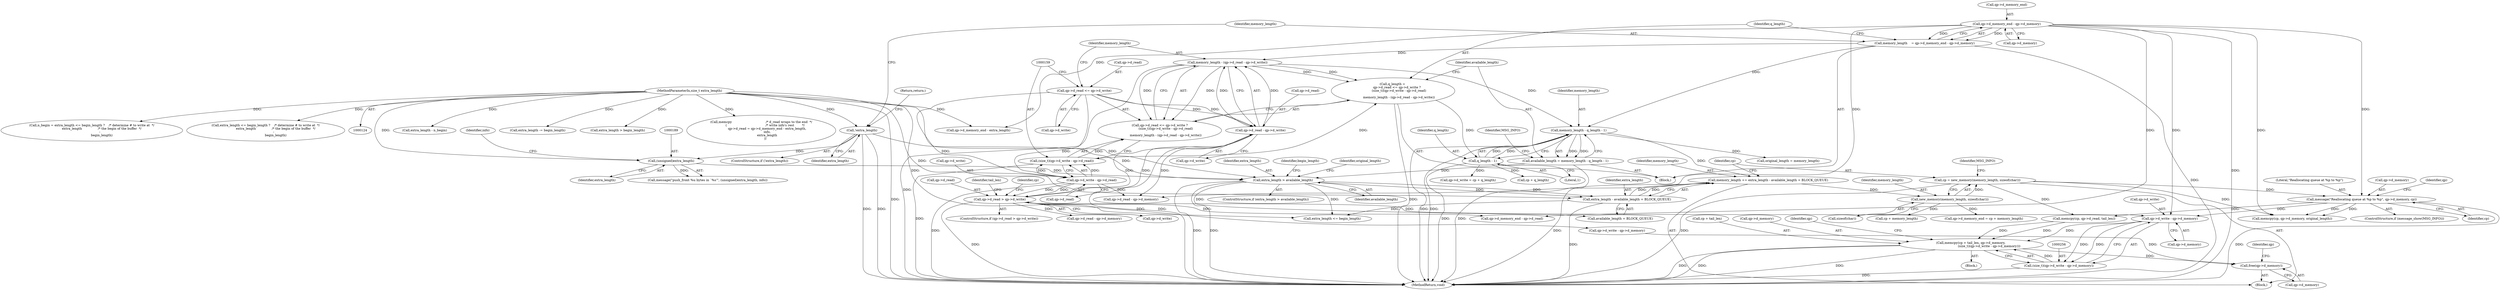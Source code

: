 digraph "0_yodl_fd85f8c94182558ff1480d06a236d6fb927979a3@API" {
"1000257" [label="(Call,qp->d_write - qp->d_memory)"];
"1000224" [label="(Call,qp->d_read > qp->d_write)"];
"1000160" [label="(Call,qp->d_write - qp->d_read)"];
"1000151" [label="(Call,qp->d_read <= qp->d_write)"];
"1000169" [label="(Call,qp->d_read - qp->d_write)"];
"1000217" [label="(Call,message(\"Reallocating queue at %p to %p\", qp->d_memory, cp))"];
"1000141" [label="(Call,qp->d_memory_end - qp->d_memory)"];
"1000208" [label="(Call,cp = new_memory(memory_length, sizeof(char)))"];
"1000210" [label="(Call,new_memory(memory_length, sizeof(char)))"];
"1000201" [label="(Call,memory_length += extra_length - available_length + BLOCK_QUEUE)"];
"1000203" [label="(Call,extra_length - available_length + BLOCK_QUEUE)"];
"1000193" [label="(Call,extra_length > available_length)"];
"1000188" [label="(Call,(unsigned)extra_length)"];
"1000136" [label="(Call,!extra_length)"];
"1000126" [label="(MethodParameterIn,size_t extra_length)"];
"1000176" [label="(Call,available_length = memory_length - q_length - 1)"];
"1000178" [label="(Call,memory_length - q_length - 1)"];
"1000167" [label="(Call,memory_length - (qp->d_read - qp->d_write))"];
"1000139" [label="(Call,memory_length    = qp->d_memory_end - qp->d_memory)"];
"1000180" [label="(Call,q_length - 1)"];
"1000148" [label="(Call,q_length = \n        qp->d_read <= qp->d_write ?\n            (size_t)(qp->d_write - qp->d_read)\n        :\n            memory_length - (qp->d_read - qp->d_write))"];
"1000158" [label="(Call,(size_t)(qp->d_write - qp->d_read))"];
"1000248" [label="(Call,memcpy(cp + tail_len, qp->d_memory, \n                                    (size_t)(qp->d_write - qp->d_memory)))"];
"1000310" [label="(Call,free(qp->d_memory))"];
"1000255" [label="(Call,(size_t)(qp->d_write - qp->d_memory))"];
"1000195" [label="(Identifier,available_length)"];
"1000204" [label="(Identifier,extra_length)"];
"1000225" [label="(Call,qp->d_read)"];
"1000178" [label="(Call,memory_length - q_length - 1)"];
"1000234" [label="(Identifier,tail_len)"];
"1000268" [label="(Call,cp + q_length)"];
"1000180" [label="(Call,q_length - 1)"];
"1000196" [label="(Block,)"];
"1000248" [label="(Call,memcpy(cp + tail_len, qp->d_memory, \n                                    (size_t)(qp->d_write - qp->d_memory)))"];
"1000314" [label="(Call,qp->d_memory_end = cp + memory_length)"];
"1000351" [label="(Call,extra_length - n_begin)"];
"1000219" [label="(Call,qp->d_memory)"];
"1000242" [label="(Call,memcpy(cp, qp->d_read, tail_len))"];
"1000194" [label="(Identifier,extra_length)"];
"1000198" [label="(Call,original_length = memory_length)"];
"1000176" [label="(Call,available_length = memory_length - q_length - 1)"];
"1000137" [label="(Identifier,extra_length)"];
"1000150" [label="(Call,qp->d_read <= qp->d_write ?\n            (size_t)(qp->d_write - qp->d_read)\n        :\n            memory_length - (qp->d_read - qp->d_write))"];
"1000212" [label="(Call,sizeof(char))"];
"1000188" [label="(Call,(unsigned)extra_length)"];
"1000181" [label="(Identifier,q_length)"];
"1000311" [label="(Call,qp->d_memory)"];
"1000226" [label="(Identifier,qp)"];
"1000224" [label="(Call,qp->d_read > qp->d_write)"];
"1000182" [label="(Literal,1)"];
"1000152" [label="(Call,qp->d_read)"];
"1000368" [label="(Call,qp->d_memory_end - extra_length)"];
"1000316" [label="(Identifier,qp)"];
"1000222" [label="(Identifier,cp)"];
"1000279" [label="(Identifier,cp)"];
"1000193" [label="(Call,extra_length > available_length)"];
"1000126" [label="(MethodParameterIn,size_t extra_length)"];
"1000151" [label="(Call,qp->d_read <= qp->d_write)"];
"1000216" [label="(Identifier,MSG_INFO)"];
"1000360" [label="(Call,extra_length -= begin_length)"];
"1000148" [label="(Call,q_length = \n        qp->d_read <= qp->d_write ?\n            (size_t)(qp->d_write - qp->d_read)\n        :\n            memory_length - (qp->d_read - qp->d_write))"];
"1000145" [label="(Call,qp->d_memory)"];
"1000177" [label="(Identifier,available_length)"];
"1000168" [label="(Identifier,memory_length)"];
"1000375" [label="(MethodReturn,void)"];
"1000161" [label="(Call,qp->d_write)"];
"1000356" [label="(Call,extra_length > begin_length)"];
"1000149" [label="(Identifier,q_length)"];
"1000139" [label="(Call,memory_length    = qp->d_memory_end - qp->d_memory)"];
"1000338" [label="(Call,extra_length <= begin_length)"];
"1000155" [label="(Call,qp->d_write)"];
"1000203" [label="(Call,extra_length - available_length + BLOCK_QUEUE)"];
"1000328" [label="(Call,qp->d_read - qp->d_memory)"];
"1000191" [label="(Identifier,info)"];
"1000327" [label="(Identifier,begin_length)"];
"1000192" [label="(ControlStructure,if (extra_length > available_length))"];
"1000278" [label="(Call,memcpy(cp, qp->d_memory, original_length))"];
"1000318" [label="(Call,cp + memory_length)"];
"1000228" [label="(Call,qp->d_write)"];
"1000158" [label="(Call,(size_t)(qp->d_write - qp->d_read))"];
"1000363" [label="(Call,memcpy                                  /* d_read wraps to the end  */\n        (                                       /* write info's rest        */\n            qp->d_read = qp->d_memory_end - extra_length,\n            info,\n            extra_length\n        ))"];
"1000335" [label="(Call,n_begin = extra_length <= begin_length ?    /* determine # to write at  */\n                    extra_length                /* the begin of the buffer  */\n                :\n                    begin_length)"];
"1000218" [label="(Literal,\"Reallocating queue at %p to %p\")"];
"1000164" [label="(Call,qp->d_read)"];
"1000140" [label="(Identifier,memory_length)"];
"1000266" [label="(Identifier,qp)"];
"1000235" [label="(Call,qp->d_memory_end - qp->d_read)"];
"1000135" [label="(ControlStructure,if (!extra_length))"];
"1000209" [label="(Identifier,cp)"];
"1000261" [label="(Call,qp->d_memory)"];
"1000214" [label="(ControlStructure,if (message_show(MSG_INFO)))"];
"1000136" [label="(Call,!extra_length)"];
"1000249" [label="(Call,cp + tail_len)"];
"1000264" [label="(Call,qp->d_write = cp + q_length)"];
"1000170" [label="(Call,qp->d_read)"];
"1000186" [label="(Call,message(\"push_front %u bytes in `%s'\", (unsigned)extra_length, info))"];
"1000128" [label="(Block,)"];
"1000190" [label="(Identifier,extra_length)"];
"1000258" [label="(Call,qp->d_write)"];
"1000160" [label="(Call,qp->d_write - qp->d_read)"];
"1000138" [label="(Return,return;)"];
"1000223" [label="(ControlStructure,if (qp->d_read > qp->d_write))"];
"1000208" [label="(Call,cp = new_memory(memory_length, sizeof(char)))"];
"1000185" [label="(Identifier,MSG_INFO)"];
"1000211" [label="(Identifier,memory_length)"];
"1000179" [label="(Identifier,memory_length)"];
"1000290" [label="(Call,qp->d_read - qp->d_memory)"];
"1000255" [label="(Call,(size_t)(qp->d_write - qp->d_memory))"];
"1000231" [label="(Block,)"];
"1000201" [label="(Call,memory_length += extra_length - available_length + BLOCK_QUEUE)"];
"1000310" [label="(Call,free(qp->d_memory))"];
"1000303" [label="(Call,qp->d_write - qp->d_memory)"];
"1000202" [label="(Identifier,memory_length)"];
"1000169" [label="(Call,qp->d_read - qp->d_write)"];
"1000199" [label="(Identifier,original_length)"];
"1000205" [label="(Call,available_length + BLOCK_QUEUE)"];
"1000337" [label="(Call,extra_length <= begin_length ?    /* determine # to write at  */\n                    extra_length                /* the begin of the buffer  */\n                :\n                    begin_length)"];
"1000210" [label="(Call,new_memory(memory_length, sizeof(char)))"];
"1000142" [label="(Call,qp->d_memory_end)"];
"1000217" [label="(Call,message(\"Reallocating queue at %p to %p\", qp->d_memory, cp))"];
"1000252" [label="(Call,qp->d_memory)"];
"1000141" [label="(Call,qp->d_memory_end - qp->d_memory)"];
"1000257" [label="(Call,qp->d_write - qp->d_memory)"];
"1000173" [label="(Call,qp->d_write)"];
"1000167" [label="(Call,memory_length - (qp->d_read - qp->d_write))"];
"1000257" -> "1000255"  [label="AST: "];
"1000257" -> "1000261"  [label="CFG: "];
"1000258" -> "1000257"  [label="AST: "];
"1000261" -> "1000257"  [label="AST: "];
"1000255" -> "1000257"  [label="CFG: "];
"1000257" -> "1000248"  [label="DDG: "];
"1000257" -> "1000255"  [label="DDG: "];
"1000257" -> "1000255"  [label="DDG: "];
"1000224" -> "1000257"  [label="DDG: "];
"1000217" -> "1000257"  [label="DDG: "];
"1000141" -> "1000257"  [label="DDG: "];
"1000224" -> "1000223"  [label="AST: "];
"1000224" -> "1000228"  [label="CFG: "];
"1000225" -> "1000224"  [label="AST: "];
"1000228" -> "1000224"  [label="AST: "];
"1000234" -> "1000224"  [label="CFG: "];
"1000279" -> "1000224"  [label="CFG: "];
"1000224" -> "1000375"  [label="DDG: "];
"1000160" -> "1000224"  [label="DDG: "];
"1000160" -> "1000224"  [label="DDG: "];
"1000169" -> "1000224"  [label="DDG: "];
"1000169" -> "1000224"  [label="DDG: "];
"1000224" -> "1000235"  [label="DDG: "];
"1000224" -> "1000290"  [label="DDG: "];
"1000224" -> "1000303"  [label="DDG: "];
"1000160" -> "1000158"  [label="AST: "];
"1000160" -> "1000164"  [label="CFG: "];
"1000161" -> "1000160"  [label="AST: "];
"1000164" -> "1000160"  [label="AST: "];
"1000158" -> "1000160"  [label="CFG: "];
"1000160" -> "1000375"  [label="DDG: "];
"1000160" -> "1000158"  [label="DDG: "];
"1000160" -> "1000158"  [label="DDG: "];
"1000151" -> "1000160"  [label="DDG: "];
"1000151" -> "1000160"  [label="DDG: "];
"1000160" -> "1000328"  [label="DDG: "];
"1000151" -> "1000150"  [label="AST: "];
"1000151" -> "1000155"  [label="CFG: "];
"1000152" -> "1000151"  [label="AST: "];
"1000155" -> "1000151"  [label="AST: "];
"1000159" -> "1000151"  [label="CFG: "];
"1000168" -> "1000151"  [label="CFG: "];
"1000151" -> "1000169"  [label="DDG: "];
"1000151" -> "1000169"  [label="DDG: "];
"1000169" -> "1000167"  [label="AST: "];
"1000169" -> "1000173"  [label="CFG: "];
"1000170" -> "1000169"  [label="AST: "];
"1000173" -> "1000169"  [label="AST: "];
"1000167" -> "1000169"  [label="CFG: "];
"1000169" -> "1000375"  [label="DDG: "];
"1000169" -> "1000167"  [label="DDG: "];
"1000169" -> "1000167"  [label="DDG: "];
"1000169" -> "1000328"  [label="DDG: "];
"1000217" -> "1000214"  [label="AST: "];
"1000217" -> "1000222"  [label="CFG: "];
"1000218" -> "1000217"  [label="AST: "];
"1000219" -> "1000217"  [label="AST: "];
"1000222" -> "1000217"  [label="AST: "];
"1000226" -> "1000217"  [label="CFG: "];
"1000217" -> "1000375"  [label="DDG: "];
"1000141" -> "1000217"  [label="DDG: "];
"1000208" -> "1000217"  [label="DDG: "];
"1000217" -> "1000242"  [label="DDG: "];
"1000217" -> "1000278"  [label="DDG: "];
"1000217" -> "1000278"  [label="DDG: "];
"1000141" -> "1000139"  [label="AST: "];
"1000141" -> "1000145"  [label="CFG: "];
"1000142" -> "1000141"  [label="AST: "];
"1000145" -> "1000141"  [label="AST: "];
"1000139" -> "1000141"  [label="CFG: "];
"1000141" -> "1000375"  [label="DDG: "];
"1000141" -> "1000139"  [label="DDG: "];
"1000141" -> "1000139"  [label="DDG: "];
"1000141" -> "1000235"  [label="DDG: "];
"1000141" -> "1000278"  [label="DDG: "];
"1000141" -> "1000328"  [label="DDG: "];
"1000141" -> "1000368"  [label="DDG: "];
"1000208" -> "1000196"  [label="AST: "];
"1000208" -> "1000210"  [label="CFG: "];
"1000209" -> "1000208"  [label="AST: "];
"1000210" -> "1000208"  [label="AST: "];
"1000216" -> "1000208"  [label="CFG: "];
"1000208" -> "1000375"  [label="DDG: "];
"1000210" -> "1000208"  [label="DDG: "];
"1000208" -> "1000242"  [label="DDG: "];
"1000208" -> "1000278"  [label="DDG: "];
"1000210" -> "1000212"  [label="CFG: "];
"1000211" -> "1000210"  [label="AST: "];
"1000212" -> "1000210"  [label="AST: "];
"1000201" -> "1000210"  [label="DDG: "];
"1000210" -> "1000314"  [label="DDG: "];
"1000210" -> "1000318"  [label="DDG: "];
"1000201" -> "1000196"  [label="AST: "];
"1000201" -> "1000203"  [label="CFG: "];
"1000202" -> "1000201"  [label="AST: "];
"1000203" -> "1000201"  [label="AST: "];
"1000209" -> "1000201"  [label="CFG: "];
"1000201" -> "1000375"  [label="DDG: "];
"1000203" -> "1000201"  [label="DDG: "];
"1000203" -> "1000201"  [label="DDG: "];
"1000178" -> "1000201"  [label="DDG: "];
"1000203" -> "1000205"  [label="CFG: "];
"1000204" -> "1000203"  [label="AST: "];
"1000205" -> "1000203"  [label="AST: "];
"1000203" -> "1000375"  [label="DDG: "];
"1000193" -> "1000203"  [label="DDG: "];
"1000193" -> "1000203"  [label="DDG: "];
"1000126" -> "1000203"  [label="DDG: "];
"1000203" -> "1000338"  [label="DDG: "];
"1000193" -> "1000192"  [label="AST: "];
"1000193" -> "1000195"  [label="CFG: "];
"1000194" -> "1000193"  [label="AST: "];
"1000195" -> "1000193"  [label="AST: "];
"1000199" -> "1000193"  [label="CFG: "];
"1000327" -> "1000193"  [label="CFG: "];
"1000193" -> "1000375"  [label="DDG: "];
"1000193" -> "1000375"  [label="DDG: "];
"1000188" -> "1000193"  [label="DDG: "];
"1000136" -> "1000193"  [label="DDG: "];
"1000126" -> "1000193"  [label="DDG: "];
"1000176" -> "1000193"  [label="DDG: "];
"1000193" -> "1000205"  [label="DDG: "];
"1000193" -> "1000338"  [label="DDG: "];
"1000188" -> "1000186"  [label="AST: "];
"1000188" -> "1000190"  [label="CFG: "];
"1000189" -> "1000188"  [label="AST: "];
"1000190" -> "1000188"  [label="AST: "];
"1000191" -> "1000188"  [label="CFG: "];
"1000188" -> "1000186"  [label="DDG: "];
"1000136" -> "1000188"  [label="DDG: "];
"1000126" -> "1000188"  [label="DDG: "];
"1000136" -> "1000135"  [label="AST: "];
"1000136" -> "1000137"  [label="CFG: "];
"1000137" -> "1000136"  [label="AST: "];
"1000138" -> "1000136"  [label="CFG: "];
"1000140" -> "1000136"  [label="CFG: "];
"1000136" -> "1000375"  [label="DDG: "];
"1000136" -> "1000375"  [label="DDG: "];
"1000126" -> "1000136"  [label="DDG: "];
"1000126" -> "1000124"  [label="AST: "];
"1000126" -> "1000375"  [label="DDG: "];
"1000126" -> "1000335"  [label="DDG: "];
"1000126" -> "1000338"  [label="DDG: "];
"1000126" -> "1000337"  [label="DDG: "];
"1000126" -> "1000351"  [label="DDG: "];
"1000126" -> "1000356"  [label="DDG: "];
"1000126" -> "1000360"  [label="DDG: "];
"1000126" -> "1000368"  [label="DDG: "];
"1000126" -> "1000363"  [label="DDG: "];
"1000176" -> "1000128"  [label="AST: "];
"1000176" -> "1000178"  [label="CFG: "];
"1000177" -> "1000176"  [label="AST: "];
"1000178" -> "1000176"  [label="AST: "];
"1000185" -> "1000176"  [label="CFG: "];
"1000176" -> "1000375"  [label="DDG: "];
"1000178" -> "1000176"  [label="DDG: "];
"1000178" -> "1000176"  [label="DDG: "];
"1000178" -> "1000180"  [label="CFG: "];
"1000179" -> "1000178"  [label="AST: "];
"1000180" -> "1000178"  [label="AST: "];
"1000178" -> "1000375"  [label="DDG: "];
"1000178" -> "1000375"  [label="DDG: "];
"1000167" -> "1000178"  [label="DDG: "];
"1000139" -> "1000178"  [label="DDG: "];
"1000180" -> "1000178"  [label="DDG: "];
"1000180" -> "1000178"  [label="DDG: "];
"1000178" -> "1000198"  [label="DDG: "];
"1000167" -> "1000150"  [label="AST: "];
"1000168" -> "1000167"  [label="AST: "];
"1000150" -> "1000167"  [label="CFG: "];
"1000167" -> "1000375"  [label="DDG: "];
"1000167" -> "1000148"  [label="DDG: "];
"1000167" -> "1000148"  [label="DDG: "];
"1000167" -> "1000150"  [label="DDG: "];
"1000167" -> "1000150"  [label="DDG: "];
"1000139" -> "1000167"  [label="DDG: "];
"1000139" -> "1000128"  [label="AST: "];
"1000140" -> "1000139"  [label="AST: "];
"1000149" -> "1000139"  [label="CFG: "];
"1000139" -> "1000375"  [label="DDG: "];
"1000180" -> "1000182"  [label="CFG: "];
"1000181" -> "1000180"  [label="AST: "];
"1000182" -> "1000180"  [label="AST: "];
"1000180" -> "1000375"  [label="DDG: "];
"1000148" -> "1000180"  [label="DDG: "];
"1000180" -> "1000264"  [label="DDG: "];
"1000180" -> "1000268"  [label="DDG: "];
"1000148" -> "1000128"  [label="AST: "];
"1000148" -> "1000150"  [label="CFG: "];
"1000149" -> "1000148"  [label="AST: "];
"1000150" -> "1000148"  [label="AST: "];
"1000177" -> "1000148"  [label="CFG: "];
"1000148" -> "1000375"  [label="DDG: "];
"1000158" -> "1000148"  [label="DDG: "];
"1000158" -> "1000150"  [label="AST: "];
"1000159" -> "1000158"  [label="AST: "];
"1000150" -> "1000158"  [label="CFG: "];
"1000158" -> "1000375"  [label="DDG: "];
"1000158" -> "1000150"  [label="DDG: "];
"1000248" -> "1000231"  [label="AST: "];
"1000248" -> "1000255"  [label="CFG: "];
"1000249" -> "1000248"  [label="AST: "];
"1000252" -> "1000248"  [label="AST: "];
"1000255" -> "1000248"  [label="AST: "];
"1000266" -> "1000248"  [label="CFG: "];
"1000248" -> "1000375"  [label="DDG: "];
"1000248" -> "1000375"  [label="DDG: "];
"1000248" -> "1000375"  [label="DDG: "];
"1000242" -> "1000248"  [label="DDG: "];
"1000242" -> "1000248"  [label="DDG: "];
"1000255" -> "1000248"  [label="DDG: "];
"1000248" -> "1000310"  [label="DDG: "];
"1000310" -> "1000196"  [label="AST: "];
"1000310" -> "1000311"  [label="CFG: "];
"1000311" -> "1000310"  [label="AST: "];
"1000316" -> "1000310"  [label="CFG: "];
"1000303" -> "1000310"  [label="DDG: "];
"1000256" -> "1000255"  [label="AST: "];
"1000255" -> "1000375"  [label="DDG: "];
}
